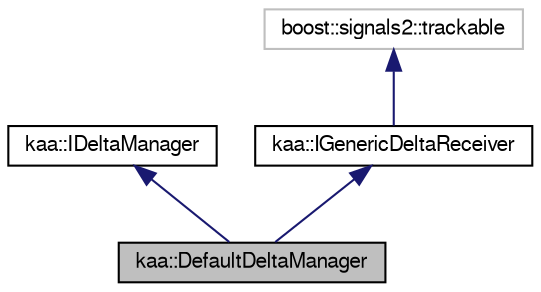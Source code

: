 digraph "kaa::DefaultDeltaManager"
{
  bgcolor="transparent";
  edge [fontname="FreeSans",fontsize="10",labelfontname="FreeSans",labelfontsize="10"];
  node [fontname="FreeSans",fontsize="10",shape=record];
  Node1 [label="kaa::DefaultDeltaManager",height=0.2,width=0.4,color="black", fillcolor="grey75", style="filled" fontcolor="black"];
  Node2 -> Node1 [dir="back",color="midnightblue",fontsize="10",style="solid",fontname="FreeSans"];
  Node2 [label="kaa::IDeltaManager",height=0.2,width=0.4,color="black",URL="$classkaa_1_1IDeltaManager.html"];
  Node3 -> Node1 [dir="back",color="midnightblue",fontsize="10",style="solid",fontname="FreeSans"];
  Node3 [label="kaa::IGenericDeltaReceiver",height=0.2,width=0.4,color="black",URL="$classkaa_1_1IGenericDeltaReceiver.html"];
  Node4 -> Node3 [dir="back",color="midnightblue",fontsize="10",style="solid",fontname="FreeSans"];
  Node4 [label="boost::signals2::trackable",height=0.2,width=0.4,color="grey75"];
}
